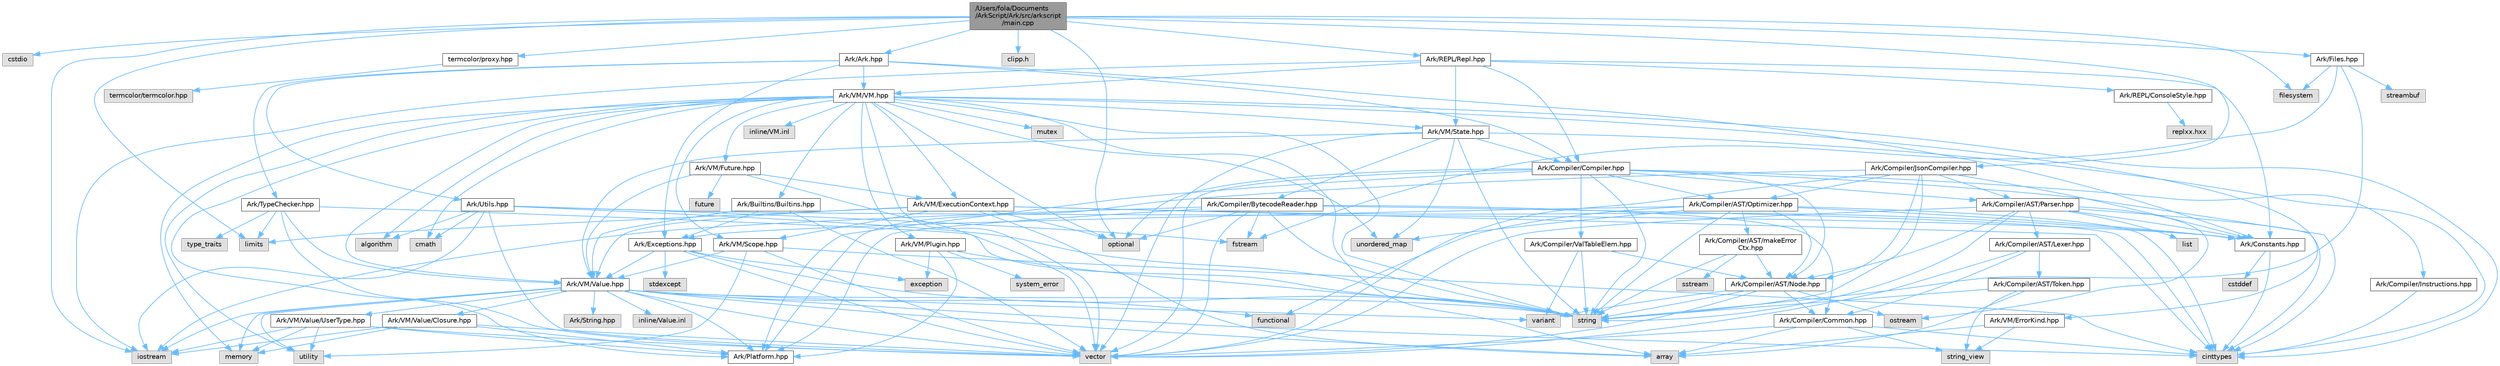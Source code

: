 digraph "/Users/fola/Documents/ArkScript/Ark/src/arkscript/main.cpp"
{
 // INTERACTIVE_SVG=YES
 // LATEX_PDF_SIZE
  bgcolor="transparent";
  edge [fontname=Helvetica,fontsize=10,labelfontname=Helvetica,labelfontsize=10];
  node [fontname=Helvetica,fontsize=10,shape=box,height=0.2,width=0.4];
  Node1 [label="/Users/fola/Documents\l/ArkScript/Ark/src/arkscript\l/main.cpp",height=0.2,width=0.4,color="gray40", fillcolor="grey60", style="filled", fontcolor="black",tooltip=" "];
  Node1 -> Node2 [color="steelblue1",style="solid"];
  Node2 [label="cstdio",height=0.2,width=0.4,color="grey60", fillcolor="#E0E0E0", style="filled",tooltip=" "];
  Node1 -> Node3 [color="steelblue1",style="solid"];
  Node3 [label="iostream",height=0.2,width=0.4,color="grey60", fillcolor="#E0E0E0", style="filled",tooltip=" "];
  Node1 -> Node4 [color="steelblue1",style="solid"];
  Node4 [label="optional",height=0.2,width=0.4,color="grey60", fillcolor="#E0E0E0", style="filled",tooltip=" "];
  Node1 -> Node5 [color="steelblue1",style="solid"];
  Node5 [label="filesystem",height=0.2,width=0.4,color="grey60", fillcolor="#E0E0E0", style="filled",tooltip=" "];
  Node1 -> Node6 [color="steelblue1",style="solid"];
  Node6 [label="limits",height=0.2,width=0.4,color="grey60", fillcolor="#E0E0E0", style="filled",tooltip=" "];
  Node1 -> Node7 [color="steelblue1",style="solid"];
  Node7 [label="clipp.h",height=0.2,width=0.4,color="grey60", fillcolor="#E0E0E0", style="filled",tooltip=" "];
  Node1 -> Node8 [color="steelblue1",style="solid"];
  Node8 [label="termcolor/proxy.hpp",height=0.2,width=0.4,color="grey40", fillcolor="white", style="filled",URL="$d5/d3a/proxy_8hpp.html",tooltip=" "];
  Node8 -> Node9 [color="steelblue1",style="solid"];
  Node9 [label="termcolor/termcolor.hpp",height=0.2,width=0.4,color="grey60", fillcolor="#E0E0E0", style="filled",tooltip=" "];
  Node1 -> Node10 [color="steelblue1",style="solid"];
  Node10 [label="Ark/Ark.hpp",height=0.2,width=0.4,color="grey40", fillcolor="white", style="filled",URL="$d3/d7e/Ark_8hpp.html",tooltip="Includes the needed files to start using ArkScript."];
  Node10 -> Node11 [color="steelblue1",style="solid"];
  Node11 [label="Ark/Exceptions.hpp",height=0.2,width=0.4,color="grey40", fillcolor="white", style="filled",URL="$d2/de9/Exceptions_8hpp.html",tooltip="ArkScript homemade exceptions."];
  Node11 -> Node12 [color="steelblue1",style="solid"];
  Node12 [label="exception",height=0.2,width=0.4,color="grey60", fillcolor="#E0E0E0", style="filled",tooltip=" "];
  Node11 -> Node13 [color="steelblue1",style="solid"];
  Node13 [label="string",height=0.2,width=0.4,color="grey60", fillcolor="#E0E0E0", style="filled",tooltip=" "];
  Node11 -> Node14 [color="steelblue1",style="solid"];
  Node14 [label="vector",height=0.2,width=0.4,color="grey60", fillcolor="#E0E0E0", style="filled",tooltip=" "];
  Node11 -> Node15 [color="steelblue1",style="solid"];
  Node15 [label="stdexcept",height=0.2,width=0.4,color="grey60", fillcolor="#E0E0E0", style="filled",tooltip=" "];
  Node11 -> Node16 [color="steelblue1",style="solid"];
  Node16 [label="Ark/VM/Value.hpp",height=0.2,width=0.4,color="grey40", fillcolor="white", style="filled",URL="$de/dfd/Value_8hpp.html",tooltip=" "];
  Node16 -> Node14 [color="steelblue1",style="solid"];
  Node16 -> Node17 [color="steelblue1",style="solid"];
  Node17 [label="variant",height=0.2,width=0.4,color="grey60", fillcolor="#E0E0E0", style="filled",tooltip=" "];
  Node16 -> Node13 [color="steelblue1",style="solid"];
  Node16 -> Node18 [color="steelblue1",style="solid"];
  Node18 [label="cinttypes",height=0.2,width=0.4,color="grey60", fillcolor="#E0E0E0", style="filled",tooltip=" "];
  Node16 -> Node3 [color="steelblue1",style="solid"];
  Node16 -> Node19 [color="steelblue1",style="solid"];
  Node19 [label="memory",height=0.2,width=0.4,color="grey60", fillcolor="#E0E0E0", style="filled",tooltip=" "];
  Node16 -> Node20 [color="steelblue1",style="solid"];
  Node20 [label="functional",height=0.2,width=0.4,color="grey60", fillcolor="#E0E0E0", style="filled",tooltip=" "];
  Node16 -> Node21 [color="steelblue1",style="solid"];
  Node21 [label="utility",height=0.2,width=0.4,color="grey60", fillcolor="#E0E0E0", style="filled",tooltip=" "];
  Node16 -> Node22 [color="steelblue1",style="solid"];
  Node22 [label="Ark/String.hpp",height=0.2,width=0.4,color="grey60", fillcolor="#E0E0E0", style="filled",tooltip=" "];
  Node16 -> Node23 [color="steelblue1",style="solid"];
  Node23 [label="array",height=0.2,width=0.4,color="grey60", fillcolor="#E0E0E0", style="filled",tooltip=" "];
  Node16 -> Node24 [color="steelblue1",style="solid"];
  Node24 [label="Ark/VM/Value/Closure.hpp",height=0.2,width=0.4,color="grey40", fillcolor="white", style="filled",URL="$dc/dd5/Closure_8hpp.html",tooltip="Subtype of the value type, handling closures."];
  Node24 -> Node19 [color="steelblue1",style="solid"];
  Node24 -> Node14 [color="steelblue1",style="solid"];
  Node24 -> Node3 [color="steelblue1",style="solid"];
  Node24 -> Node25 [color="steelblue1",style="solid"];
  Node25 [label="Ark/Platform.hpp",height=0.2,width=0.4,color="grey40", fillcolor="white", style="filled",URL="$d5/d40/Platform_8hpp.html",tooltip="ArkScript configuration macros."];
  Node16 -> Node26 [color="steelblue1",style="solid"];
  Node26 [label="Ark/VM/Value/UserType.hpp",height=0.2,width=0.4,color="grey40", fillcolor="white", style="filled",URL="$dc/d3d/UserType_8hpp.html",tooltip="Subtype of the value, capable of handling any C++ type."];
  Node26 -> Node3 [color="steelblue1",style="solid"];
  Node26 -> Node14 [color="steelblue1",style="solid"];
  Node26 -> Node21 [color="steelblue1",style="solid"];
  Node26 -> Node19 [color="steelblue1",style="solid"];
  Node26 -> Node25 [color="steelblue1",style="solid"];
  Node16 -> Node25 [color="steelblue1",style="solid"];
  Node16 -> Node27 [color="steelblue1",style="solid"];
  Node27 [label="inline/Value.inl",height=0.2,width=0.4,color="grey60", fillcolor="#E0E0E0", style="filled",tooltip=" "];
  Node10 -> Node28 [color="steelblue1",style="solid"];
  Node28 [label="Ark/Constants.hpp",height=0.2,width=0.4,color="grey40", fillcolor="white", style="filled",URL="$d6/de9/Constants_8hpp.html",tooltip="Constants used by ArkScript."];
  Node28 -> Node18 [color="steelblue1",style="solid"];
  Node28 -> Node29 [color="steelblue1",style="solid"];
  Node29 [label="cstddef",height=0.2,width=0.4,color="grey60", fillcolor="#E0E0E0", style="filled",tooltip=" "];
  Node10 -> Node30 [color="steelblue1",style="solid"];
  Node30 [label="Ark/Utils.hpp",height=0.2,width=0.4,color="grey40", fillcolor="white", style="filled",URL="$d7/d09/Utils_8hpp.html",tooltip="Lots of utilities about string, filesystem and more."];
  Node30 -> Node31 [color="steelblue1",style="solid"];
  Node31 [label="algorithm",height=0.2,width=0.4,color="grey60", fillcolor="#E0E0E0", style="filled",tooltip=" "];
  Node30 -> Node13 [color="steelblue1",style="solid"];
  Node30 -> Node3 [color="steelblue1",style="solid"];
  Node30 -> Node32 [color="steelblue1",style="solid"];
  Node32 [label="fstream",height=0.2,width=0.4,color="grey60", fillcolor="#E0E0E0", style="filled",tooltip=" "];
  Node30 -> Node14 [color="steelblue1",style="solid"];
  Node30 -> Node33 [color="steelblue1",style="solid"];
  Node33 [label="cmath",height=0.2,width=0.4,color="grey60", fillcolor="#E0E0E0", style="filled",tooltip=" "];
  Node30 -> Node28 [color="steelblue1",style="solid"];
  Node10 -> Node34 [color="steelblue1",style="solid"];
  Node34 [label="Ark/VM/VM.hpp",height=0.2,width=0.4,color="grey40", fillcolor="white", style="filled",URL="$d1/d91/VM_8hpp.html",tooltip="The ArkScript virtual machine."];
  Node34 -> Node23 [color="steelblue1",style="solid"];
  Node34 -> Node14 [color="steelblue1",style="solid"];
  Node34 -> Node13 [color="steelblue1",style="solid"];
  Node34 -> Node18 [color="steelblue1",style="solid"];
  Node34 -> Node31 [color="steelblue1",style="solid"];
  Node34 -> Node4 [color="steelblue1",style="solid"];
  Node34 -> Node19 [color="steelblue1",style="solid"];
  Node34 -> Node35 [color="steelblue1",style="solid"];
  Node35 [label="unordered_map",height=0.2,width=0.4,color="grey60", fillcolor="#E0E0E0", style="filled",tooltip=" "];
  Node34 -> Node21 [color="steelblue1",style="solid"];
  Node34 -> Node36 [color="steelblue1",style="solid"];
  Node36 [label="mutex",height=0.2,width=0.4,color="grey60", fillcolor="#E0E0E0", style="filled",tooltip=" "];
  Node34 -> Node16 [color="steelblue1",style="solid"];
  Node34 -> Node37 [color="steelblue1",style="solid"];
  Node37 [label="Ark/VM/Scope.hpp",height=0.2,width=0.4,color="grey40", fillcolor="white", style="filled",URL="$d8/dcd/Scope_8hpp.html",tooltip="The virtual machine scope system."];
  Node37 -> Node14 [color="steelblue1",style="solid"];
  Node37 -> Node21 [color="steelblue1",style="solid"];
  Node37 -> Node18 [color="steelblue1",style="solid"];
  Node37 -> Node16 [color="steelblue1",style="solid"];
  Node34 -> Node38 [color="steelblue1",style="solid"];
  Node38 [label="Ark/VM/State.hpp",height=0.2,width=0.4,color="grey40", fillcolor="white", style="filled",URL="$d0/db5/State_8hpp.html",tooltip="State used by the virtual machine: it loads the bytecode, can compile it if needed,..."];
  Node38 -> Node13 [color="steelblue1",style="solid"];
  Node38 -> Node14 [color="steelblue1",style="solid"];
  Node38 -> Node18 [color="steelblue1",style="solid"];
  Node38 -> Node35 [color="steelblue1",style="solid"];
  Node38 -> Node16 [color="steelblue1",style="solid"];
  Node38 -> Node39 [color="steelblue1",style="solid"];
  Node39 [label="Ark/Compiler/BytecodeReader.hpp",height=0.2,width=0.4,color="grey40", fillcolor="white", style="filled",URL="$d1/d84/BytecodeReader_8hpp.html",tooltip="A bytecode disassembler for ArkScript."];
  Node39 -> Node14 [color="steelblue1",style="solid"];
  Node39 -> Node32 [color="steelblue1",style="solid"];
  Node39 -> Node3 [color="steelblue1",style="solid"];
  Node39 -> Node13 [color="steelblue1",style="solid"];
  Node39 -> Node18 [color="steelblue1",style="solid"];
  Node39 -> Node4 [color="steelblue1",style="solid"];
  Node39 -> Node25 [color="steelblue1",style="solid"];
  Node39 -> Node40 [color="steelblue1",style="solid"];
  Node40 [label="Ark/Compiler/Common.hpp",height=0.2,width=0.4,color="grey40", fillcolor="white", style="filled",URL="$d8/ddd/Common_8hpp.html",tooltip="Common code for the compiler."];
  Node40 -> Node23 [color="steelblue1",style="solid"];
  Node40 -> Node41 [color="steelblue1",style="solid"];
  Node41 [label="string_view",height=0.2,width=0.4,color="grey60", fillcolor="#E0E0E0", style="filled",tooltip=" "];
  Node40 -> Node14 [color="steelblue1",style="solid"];
  Node40 -> Node18 [color="steelblue1",style="solid"];
  Node38 -> Node42 [color="steelblue1",style="solid"];
  Node42 [label="Ark/Compiler/Compiler.hpp",height=0.2,width=0.4,color="grey40", fillcolor="white", style="filled",URL="$d8/d0f/Compiler_8hpp.html",tooltip="ArkScript compiler is in charge of transforming the AST into bytecode."];
  Node42 -> Node14 [color="steelblue1",style="solid"];
  Node42 -> Node13 [color="steelblue1",style="solid"];
  Node42 -> Node18 [color="steelblue1",style="solid"];
  Node42 -> Node4 [color="steelblue1",style="solid"];
  Node42 -> Node25 [color="steelblue1",style="solid"];
  Node42 -> Node43 [color="steelblue1",style="solid"];
  Node43 [label="Ark/Compiler/Instructions.hpp",height=0.2,width=0.4,color="grey40", fillcolor="white", style="filled",URL="$d8/daa/Instructions_8hpp.html",tooltip="The different instructions used by the compiler and virtual machine."];
  Node43 -> Node18 [color="steelblue1",style="solid"];
  Node42 -> Node44 [color="steelblue1",style="solid"];
  Node44 [label="Ark/Compiler/AST/Node.hpp",height=0.2,width=0.4,color="grey40", fillcolor="white", style="filled",URL="$d7/dc6/Node_8hpp.html",tooltip="AST node used by the parser, optimizer and compiler."];
  Node44 -> Node17 [color="steelblue1",style="solid"];
  Node44 -> Node45 [color="steelblue1",style="solid"];
  Node45 [label="ostream",height=0.2,width=0.4,color="grey60", fillcolor="#E0E0E0", style="filled",tooltip=" "];
  Node44 -> Node13 [color="steelblue1",style="solid"];
  Node44 -> Node14 [color="steelblue1",style="solid"];
  Node44 -> Node40 [color="steelblue1",style="solid"];
  Node42 -> Node46 [color="steelblue1",style="solid"];
  Node46 [label="Ark/Compiler/AST/Parser.hpp",height=0.2,width=0.4,color="grey40", fillcolor="white", style="filled",URL="$d7/ddd/Parser_8hpp.html",tooltip="Parses a token stream into an AST by using the Ark::Node."];
  Node46 -> Node13 [color="steelblue1",style="solid"];
  Node46 -> Node47 [color="steelblue1",style="solid"];
  Node47 [label="list",height=0.2,width=0.4,color="grey60", fillcolor="#E0E0E0", style="filled",tooltip=" "];
  Node46 -> Node45 [color="steelblue1",style="solid"];
  Node46 -> Node14 [color="steelblue1",style="solid"];
  Node46 -> Node18 [color="steelblue1",style="solid"];
  Node46 -> Node28 [color="steelblue1",style="solid"];
  Node46 -> Node48 [color="steelblue1",style="solid"];
  Node48 [label="Ark/Compiler/AST/Lexer.hpp",height=0.2,width=0.4,color="grey40", fillcolor="white", style="filled",URL="$da/d79/Lexer_8hpp.html",tooltip="Tokenize ArkScript code."];
  Node48 -> Node14 [color="steelblue1",style="solid"];
  Node48 -> Node49 [color="steelblue1",style="solid"];
  Node49 [label="Ark/Compiler/AST/Token.hpp",height=0.2,width=0.4,color="grey40", fillcolor="white", style="filled",URL="$d3/d6e/Token_8hpp.html",tooltip="Token definition for ArkScript."];
  Node49 -> Node23 [color="steelblue1",style="solid"];
  Node49 -> Node13 [color="steelblue1",style="solid"];
  Node49 -> Node41 [color="steelblue1",style="solid"];
  Node48 -> Node40 [color="steelblue1",style="solid"];
  Node46 -> Node44 [color="steelblue1",style="solid"];
  Node42 -> Node50 [color="steelblue1",style="solid"];
  Node50 [label="Ark/Compiler/AST/Optimizer.hpp",height=0.2,width=0.4,color="grey40", fillcolor="white", style="filled",URL="$db/d93/Optimizer_8hpp.html",tooltip="Optimizes a given ArkScript AST."];
  Node50 -> Node20 [color="steelblue1",style="solid"];
  Node50 -> Node35 [color="steelblue1",style="solid"];
  Node50 -> Node13 [color="steelblue1",style="solid"];
  Node50 -> Node18 [color="steelblue1",style="solid"];
  Node50 -> Node44 [color="steelblue1",style="solid"];
  Node50 -> Node11 [color="steelblue1",style="solid"];
  Node50 -> Node28 [color="steelblue1",style="solid"];
  Node50 -> Node51 [color="steelblue1",style="solid"];
  Node51 [label="Ark/Compiler/AST/makeError\lCtx.hpp",height=0.2,width=0.4,color="grey40", fillcolor="white", style="filled",URL="$dc/dc5/makeErrorCtx_8hpp.html",tooltip="Create string error context for AST errors."];
  Node51 -> Node52 [color="steelblue1",style="solid"];
  Node52 [label="sstream",height=0.2,width=0.4,color="grey60", fillcolor="#E0E0E0", style="filled",tooltip=" "];
  Node51 -> Node13 [color="steelblue1",style="solid"];
  Node51 -> Node44 [color="steelblue1",style="solid"];
  Node42 -> Node53 [color="steelblue1",style="solid"];
  Node53 [label="Ark/Compiler/ValTableElem.hpp",height=0.2,width=0.4,color="grey40", fillcolor="white", style="filled",URL="$dd/de7/ValTableElem_8hpp.html",tooltip="The basic value type handled by the compiler."];
  Node53 -> Node17 [color="steelblue1",style="solid"];
  Node53 -> Node13 [color="steelblue1",style="solid"];
  Node53 -> Node44 [color="steelblue1",style="solid"];
  Node34 -> Node54 [color="steelblue1",style="solid"];
  Node54 [label="Ark/VM/ErrorKind.hpp",height=0.2,width=0.4,color="grey40", fillcolor="white", style="filled",URL="$de/df9/ErrorKind_8hpp.html",tooltip=" "];
  Node54 -> Node23 [color="steelblue1",style="solid"];
  Node54 -> Node41 [color="steelblue1",style="solid"];
  Node34 -> Node55 [color="steelblue1",style="solid"];
  Node55 [label="Ark/VM/ExecutionContext.hpp",height=0.2,width=0.4,color="grey40", fillcolor="white", style="filled",URL="$db/df6/ExecutionContext_8hpp.html",tooltip="Keeping track of the internal data needed by the VM."];
  Node55 -> Node23 [color="steelblue1",style="solid"];
  Node55 -> Node6 [color="steelblue1",style="solid"];
  Node55 -> Node4 [color="steelblue1",style="solid"];
  Node55 -> Node18 [color="steelblue1",style="solid"];
  Node55 -> Node28 [color="steelblue1",style="solid"];
  Node55 -> Node16 [color="steelblue1",style="solid"];
  Node55 -> Node37 [color="steelblue1",style="solid"];
  Node34 -> Node56 [color="steelblue1",style="solid"];
  Node56 [label="Ark/Builtins/Builtins.hpp",height=0.2,width=0.4,color="grey40", fillcolor="white", style="filled",URL="$da/d84/Builtins_8hpp.html",tooltip="Host the declaration of all the ArkScript builtins."];
  Node56 -> Node14 [color="steelblue1",style="solid"];
  Node56 -> Node16 [color="steelblue1",style="solid"];
  Node56 -> Node11 [color="steelblue1",style="solid"];
  Node34 -> Node25 [color="steelblue1",style="solid"];
  Node34 -> Node57 [color="steelblue1",style="solid"];
  Node57 [label="Ark/VM/Plugin.hpp",height=0.2,width=0.4,color="grey40", fillcolor="white", style="filled",URL="$db/d0e/Plugin_8hpp.html",tooltip="Loads .dll/.so/.dynlib files."];
  Node57 -> Node25 [color="steelblue1",style="solid"];
  Node57 -> Node13 [color="steelblue1",style="solid"];
  Node57 -> Node58 [color="steelblue1",style="solid"];
  Node58 [label="system_error",height=0.2,width=0.4,color="grey60", fillcolor="#E0E0E0", style="filled",tooltip=" "];
  Node57 -> Node12 [color="steelblue1",style="solid"];
  Node34 -> Node59 [color="steelblue1",style="solid"];
  Node59 [label="Ark/VM/Future.hpp",height=0.2,width=0.4,color="grey40", fillcolor="white", style="filled",URL="$d0/dda/Future_8hpp.html",tooltip=" "];
  Node59 -> Node60 [color="steelblue1",style="solid"];
  Node60 [label="future",height=0.2,width=0.4,color="grey60", fillcolor="#E0E0E0", style="filled",tooltip=" "];
  Node59 -> Node14 [color="steelblue1",style="solid"];
  Node59 -> Node16 [color="steelblue1",style="solid"];
  Node59 -> Node55 [color="steelblue1",style="solid"];
  Node34 -> Node33 [color="steelblue1",style="solid"];
  Node34 -> Node61 [color="steelblue1",style="solid"];
  Node61 [label="inline/VM.inl",height=0.2,width=0.4,color="grey60", fillcolor="#E0E0E0", style="filled",tooltip=" "];
  Node10 -> Node42 [color="steelblue1",style="solid"];
  Node10 -> Node62 [color="steelblue1",style="solid"];
  Node62 [label="Ark/TypeChecker.hpp",height=0.2,width=0.4,color="grey40", fillcolor="white", style="filled",URL="$db/d5e/TypeChecker_8hpp.html",tooltip=" "];
  Node62 -> Node6 [color="steelblue1",style="solid"];
  Node62 -> Node13 [color="steelblue1",style="solid"];
  Node62 -> Node14 [color="steelblue1",style="solid"];
  Node62 -> Node63 [color="steelblue1",style="solid"];
  Node63 [label="type_traits",height=0.2,width=0.4,color="grey60", fillcolor="#E0E0E0", style="filled",tooltip=" "];
  Node62 -> Node16 [color="steelblue1",style="solid"];
  Node1 -> Node64 [color="steelblue1",style="solid"];
  Node64 [label="Ark/REPL/Repl.hpp",height=0.2,width=0.4,color="grey40", fillcolor="white", style="filled",URL="$d5/da5/Repl_8hpp.html",tooltip="ArkScript REPL - Read Eval Print Loop."];
  Node64 -> Node3 [color="steelblue1",style="solid"];
  Node64 -> Node28 [color="steelblue1",style="solid"];
  Node64 -> Node42 [color="steelblue1",style="solid"];
  Node64 -> Node34 [color="steelblue1",style="solid"];
  Node64 -> Node38 [color="steelblue1",style="solid"];
  Node64 -> Node65 [color="steelblue1",style="solid"];
  Node65 [label="Ark/REPL/ConsoleStyle.hpp",height=0.2,width=0.4,color="grey40", fillcolor="white", style="filled",URL="$df/d0a/ConsoleStyle_8hpp.html",tooltip="Colors per token used by replxx."];
  Node65 -> Node66 [color="steelblue1",style="solid"];
  Node66 [label="replxx.hxx",height=0.2,width=0.4,color="grey60", fillcolor="#E0E0E0", style="filled",tooltip=" "];
  Node1 -> Node67 [color="steelblue1",style="solid"];
  Node67 [label="Ark/Files.hpp",height=0.2,width=0.4,color="grey40", fillcolor="white", style="filled",URL="$d4/dc0/Files_8hpp.html",tooltip="Lots of utilities about the filesystem."];
  Node67 -> Node13 [color="steelblue1",style="solid"];
  Node67 -> Node32 [color="steelblue1",style="solid"];
  Node67 -> Node68 [color="steelblue1",style="solid"];
  Node68 [label="streambuf",height=0.2,width=0.4,color="grey60", fillcolor="#E0E0E0", style="filled",tooltip=" "];
  Node67 -> Node5 [color="steelblue1",style="solid"];
  Node1 -> Node69 [color="steelblue1",style="solid"];
  Node69 [label="Ark/Compiler/JsonCompiler.hpp",height=0.2,width=0.4,color="grey40", fillcolor="white", style="filled",URL="$dc/dfd/JsonCompiler_8hpp.html",tooltip=" "];
  Node69 -> Node14 [color="steelblue1",style="solid"];
  Node69 -> Node13 [color="steelblue1",style="solid"];
  Node69 -> Node28 [color="steelblue1",style="solid"];
  Node69 -> Node25 [color="steelblue1",style="solid"];
  Node69 -> Node44 [color="steelblue1",style="solid"];
  Node69 -> Node46 [color="steelblue1",style="solid"];
  Node69 -> Node50 [color="steelblue1",style="solid"];
}
